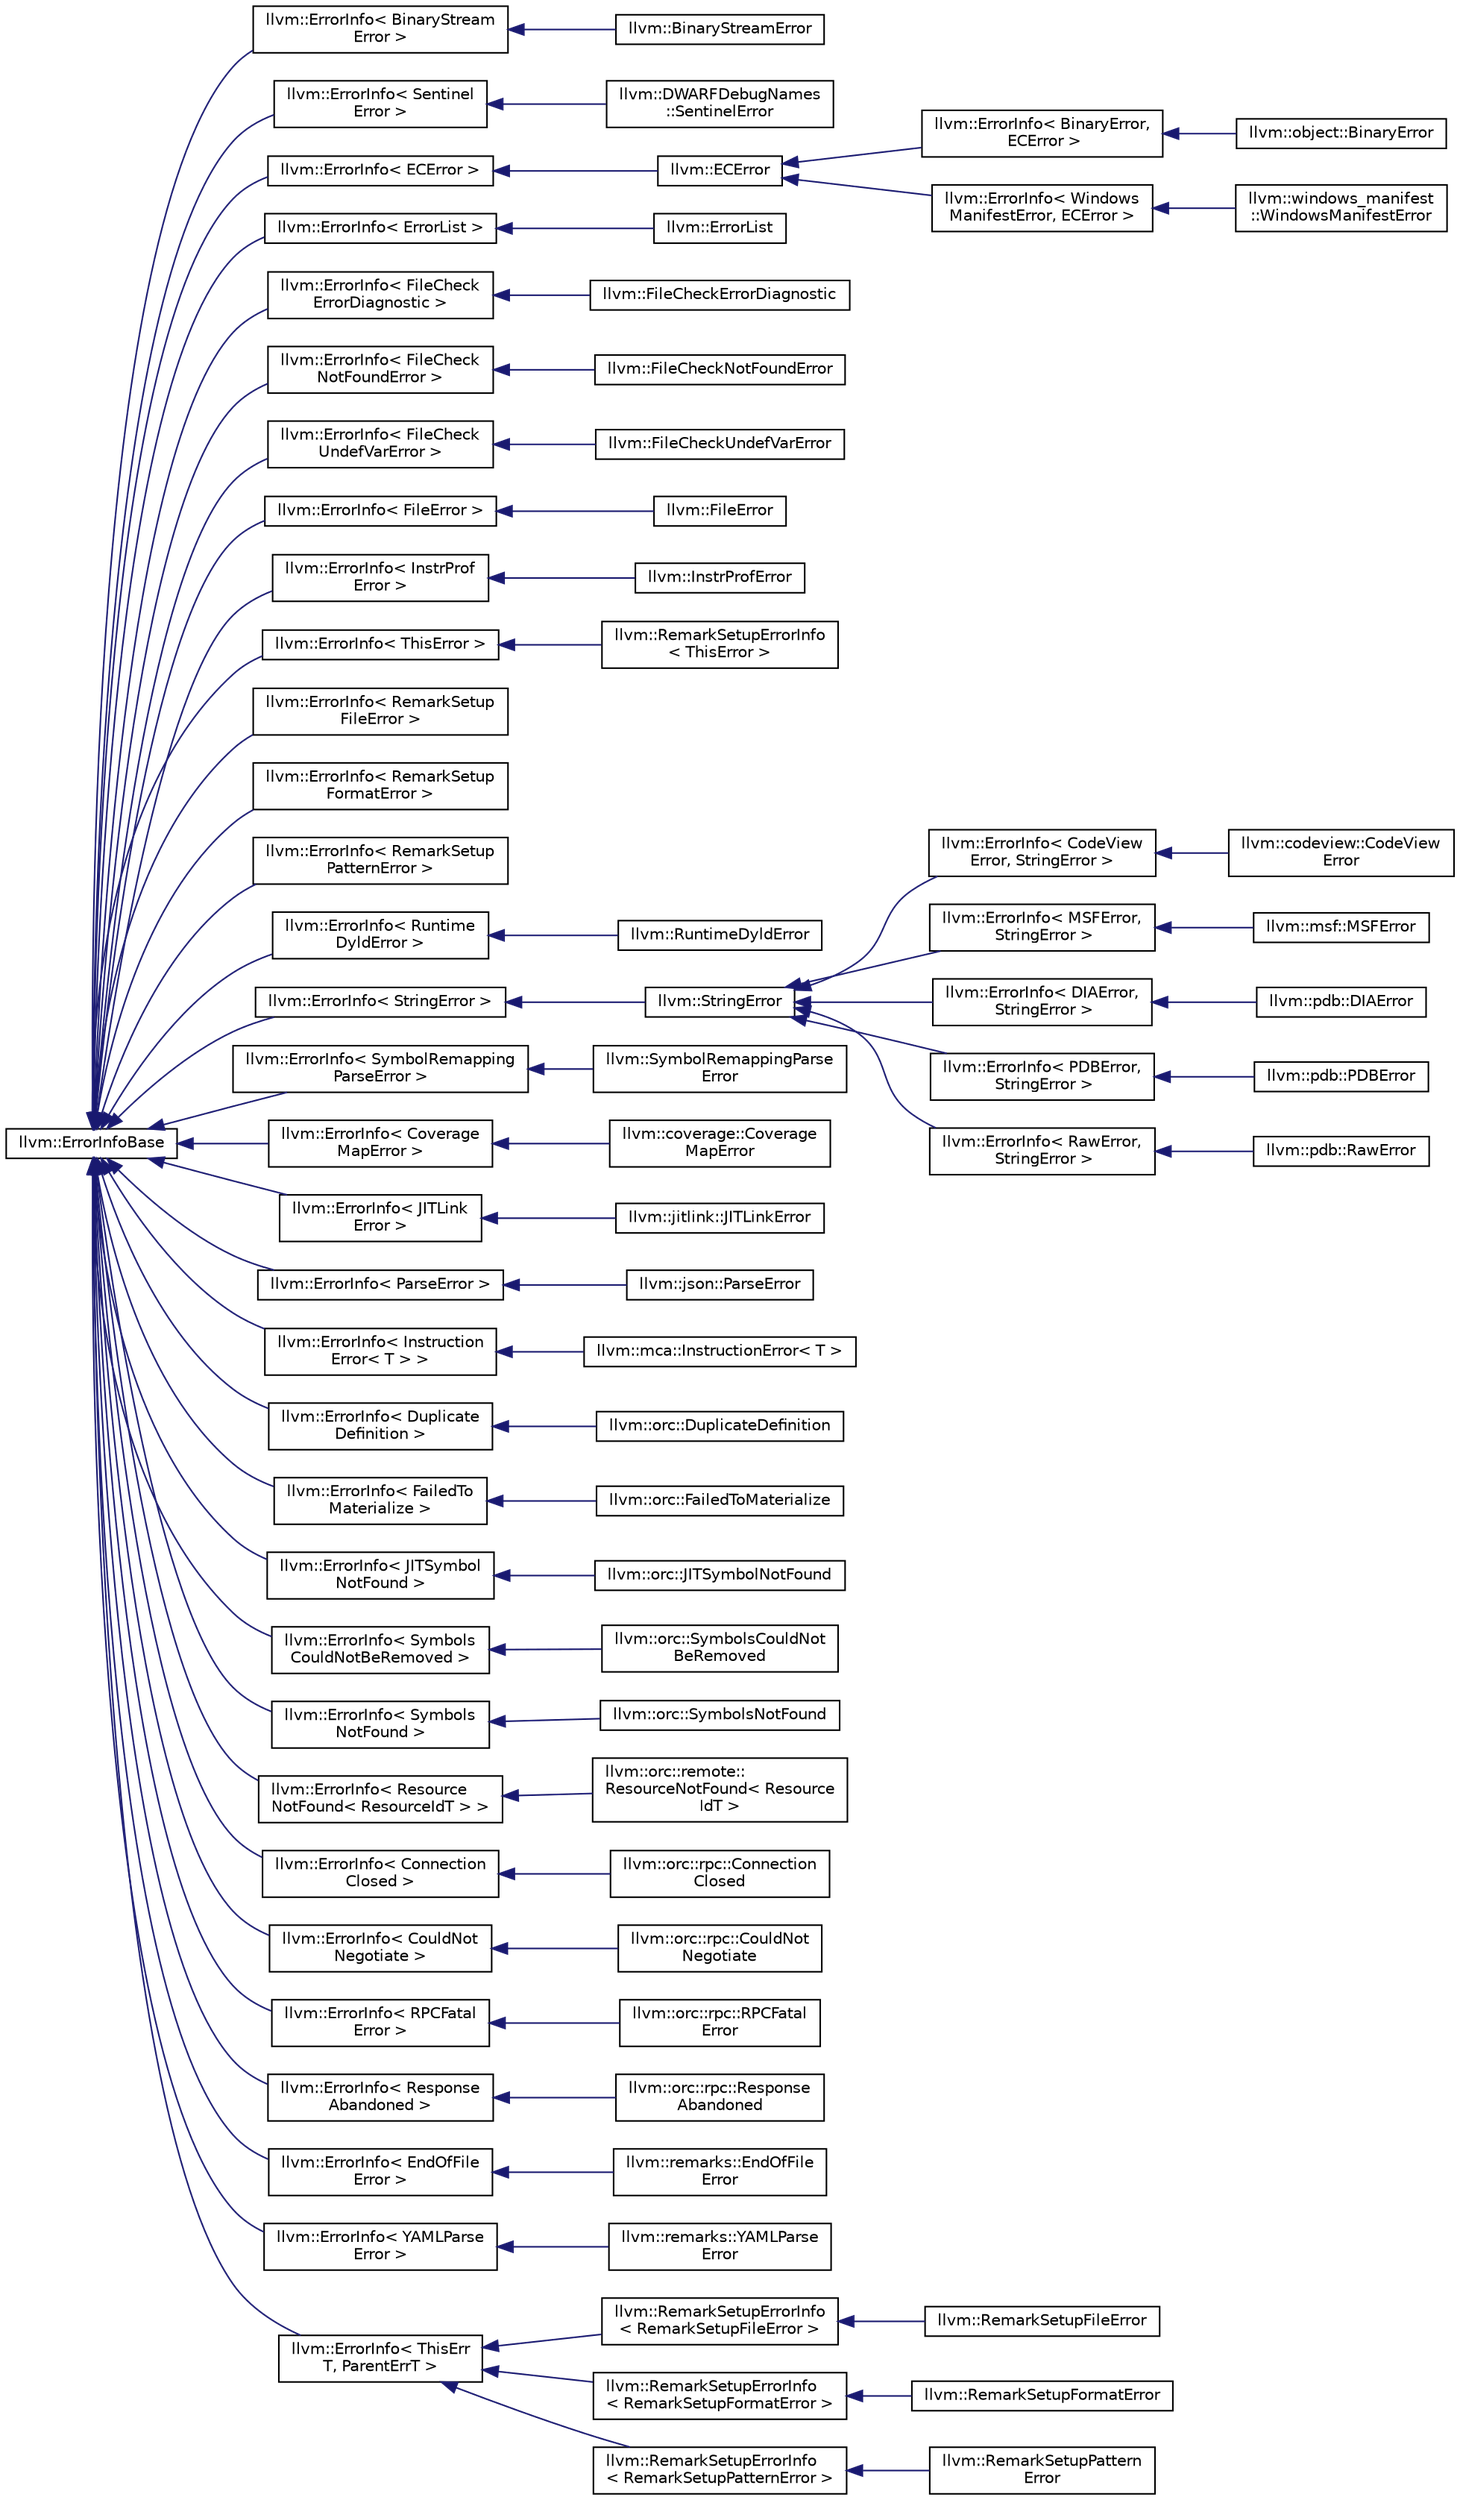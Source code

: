 digraph "Graphical Class Hierarchy"
{
 // LATEX_PDF_SIZE
  bgcolor="transparent";
  edge [fontname="Helvetica",fontsize="10",labelfontname="Helvetica",labelfontsize="10"];
  node [fontname="Helvetica",fontsize="10",shape="box"];
  rankdir="LR";
  Node0 [label="llvm::ErrorInfoBase",height=0.2,width=0.4,color="black",URL="$classllvm_1_1ErrorInfoBase.html",tooltip="Base class for error info classes."];
  Node0 -> Node1 [dir="back",color="midnightblue",fontsize="10",style="solid",fontname="Helvetica"];
  Node1 [label="llvm::ErrorInfo\< BinaryStream\lError \>",height=0.2,width=0.4,color="black",URL="$classllvm_1_1ErrorInfo.html",tooltip=" "];
  Node1 -> Node2 [dir="back",color="midnightblue",fontsize="10",style="solid",fontname="Helvetica"];
  Node2 [label="llvm::BinaryStreamError",height=0.2,width=0.4,color="black",URL="$classllvm_1_1BinaryStreamError.html",tooltip="Base class for errors originating when parsing raw PDB files."];
  Node0 -> Node3 [dir="back",color="midnightblue",fontsize="10",style="solid",fontname="Helvetica"];
  Node3 [label="llvm::ErrorInfo\< Sentinel\lError \>",height=0.2,width=0.4,color="black",URL="$classllvm_1_1ErrorInfo.html",tooltip=" "];
  Node3 -> Node4 [dir="back",color="midnightblue",fontsize="10",style="solid",fontname="Helvetica"];
  Node4 [label="llvm::DWARFDebugNames\l::SentinelError",height=0.2,width=0.4,color="black",URL="$classllvm_1_1DWARFDebugNames_1_1SentinelError.html",tooltip="Error returned by NameIndex::getEntry to report it has reached the end of the entry list."];
  Node0 -> Node5 [dir="back",color="midnightblue",fontsize="10",style="solid",fontname="Helvetica"];
  Node5 [label="llvm::ErrorInfo\< ECError \>",height=0.2,width=0.4,color="black",URL="$classllvm_1_1ErrorInfo.html",tooltip=" "];
  Node5 -> Node6 [dir="back",color="midnightblue",fontsize="10",style="solid",fontname="Helvetica"];
  Node6 [label="llvm::ECError",height=0.2,width=0.4,color="black",URL="$classllvm_1_1ECError.html",tooltip="This class wraps a std::error_code in a Error."];
  Node6 -> Node7 [dir="back",color="midnightblue",fontsize="10",style="solid",fontname="Helvetica"];
  Node7 [label="llvm::ErrorInfo\< BinaryError,\l ECError \>",height=0.2,width=0.4,color="black",URL="$classllvm_1_1ErrorInfo.html",tooltip=" "];
  Node7 -> Node8 [dir="back",color="midnightblue",fontsize="10",style="solid",fontname="Helvetica"];
  Node8 [label="llvm::object::BinaryError",height=0.2,width=0.4,color="black",URL="$classllvm_1_1object_1_1BinaryError.html",tooltip="Base class for all errors indicating malformed binary files."];
  Node6 -> Node9 [dir="back",color="midnightblue",fontsize="10",style="solid",fontname="Helvetica"];
  Node9 [label="llvm::ErrorInfo\< Windows\lManifestError, ECError \>",height=0.2,width=0.4,color="black",URL="$classllvm_1_1ErrorInfo.html",tooltip=" "];
  Node9 -> Node10 [dir="back",color="midnightblue",fontsize="10",style="solid",fontname="Helvetica"];
  Node10 [label="llvm::windows_manifest\l::WindowsManifestError",height=0.2,width=0.4,color="black",URL="$classllvm_1_1windows__manifest_1_1WindowsManifestError.html",tooltip=" "];
  Node0 -> Node11 [dir="back",color="midnightblue",fontsize="10",style="solid",fontname="Helvetica"];
  Node11 [label="llvm::ErrorInfo\< ErrorList \>",height=0.2,width=0.4,color="black",URL="$classllvm_1_1ErrorInfo.html",tooltip=" "];
  Node11 -> Node12 [dir="back",color="midnightblue",fontsize="10",style="solid",fontname="Helvetica"];
  Node12 [label="llvm::ErrorList",height=0.2,width=0.4,color="black",URL="$classllvm_1_1ErrorList.html",tooltip="Special ErrorInfo subclass representing a list of ErrorInfos."];
  Node0 -> Node13 [dir="back",color="midnightblue",fontsize="10",style="solid",fontname="Helvetica"];
  Node13 [label="llvm::ErrorInfo\< FileCheck\lErrorDiagnostic \>",height=0.2,width=0.4,color="black",URL="$classllvm_1_1ErrorInfo.html",tooltip=" "];
  Node13 -> Node14 [dir="back",color="midnightblue",fontsize="10",style="solid",fontname="Helvetica"];
  Node14 [label="llvm::FileCheckErrorDiagnostic",height=0.2,width=0.4,color="black",URL="$classllvm_1_1FileCheckErrorDiagnostic.html",tooltip="Class to represent an error holding a diagnostic with location information used when printing it."];
  Node0 -> Node15 [dir="back",color="midnightblue",fontsize="10",style="solid",fontname="Helvetica"];
  Node15 [label="llvm::ErrorInfo\< FileCheck\lNotFoundError \>",height=0.2,width=0.4,color="black",URL="$classllvm_1_1ErrorInfo.html",tooltip=" "];
  Node15 -> Node16 [dir="back",color="midnightblue",fontsize="10",style="solid",fontname="Helvetica"];
  Node16 [label="llvm::FileCheckNotFoundError",height=0.2,width=0.4,color="black",URL="$classllvm_1_1FileCheckNotFoundError.html",tooltip=" "];
  Node0 -> Node17 [dir="back",color="midnightblue",fontsize="10",style="solid",fontname="Helvetica"];
  Node17 [label="llvm::ErrorInfo\< FileCheck\lUndefVarError \>",height=0.2,width=0.4,color="black",URL="$classllvm_1_1ErrorInfo.html",tooltip=" "];
  Node17 -> Node18 [dir="back",color="midnightblue",fontsize="10",style="solid",fontname="Helvetica"];
  Node18 [label="llvm::FileCheckUndefVarError",height=0.2,width=0.4,color="black",URL="$classllvm_1_1FileCheckUndefVarError.html",tooltip="Class to represent an undefined variable error, which quotes that variable's name when printed."];
  Node0 -> Node19 [dir="back",color="midnightblue",fontsize="10",style="solid",fontname="Helvetica"];
  Node19 [label="llvm::ErrorInfo\< FileError \>",height=0.2,width=0.4,color="black",URL="$classllvm_1_1ErrorInfo.html",tooltip=" "];
  Node19 -> Node20 [dir="back",color="midnightblue",fontsize="10",style="solid",fontname="Helvetica"];
  Node20 [label="llvm::FileError",height=0.2,width=0.4,color="black",URL="$classllvm_1_1FileError.html",tooltip="This class wraps a filename and another Error."];
  Node0 -> Node21 [dir="back",color="midnightblue",fontsize="10",style="solid",fontname="Helvetica"];
  Node21 [label="llvm::ErrorInfo\< InstrProf\lError \>",height=0.2,width=0.4,color="black",URL="$classllvm_1_1ErrorInfo.html",tooltip=" "];
  Node21 -> Node22 [dir="back",color="midnightblue",fontsize="10",style="solid",fontname="Helvetica"];
  Node22 [label="llvm::InstrProfError",height=0.2,width=0.4,color="black",URL="$classllvm_1_1InstrProfError.html",tooltip=" "];
  Node0 -> Node23 [dir="back",color="midnightblue",fontsize="10",style="solid",fontname="Helvetica"];
  Node23 [label="llvm::ErrorInfo\< ThisError \>",height=0.2,width=0.4,color="black",URL="$classllvm_1_1ErrorInfo.html",tooltip=" "];
  Node23 -> Node24 [dir="back",color="midnightblue",fontsize="10",style="solid",fontname="Helvetica"];
  Node24 [label="llvm::RemarkSetupErrorInfo\l\< ThisError \>",height=0.2,width=0.4,color="black",URL="$structllvm_1_1RemarkSetupErrorInfo.html",tooltip=" "];
  Node0 -> Node25 [dir="back",color="midnightblue",fontsize="10",style="solid",fontname="Helvetica"];
  Node25 [label="llvm::ErrorInfo\< RemarkSetup\lFileError \>",height=0.2,width=0.4,color="black",URL="$classllvm_1_1ErrorInfo.html",tooltip=" "];
  Node0 -> Node26 [dir="back",color="midnightblue",fontsize="10",style="solid",fontname="Helvetica"];
  Node26 [label="llvm::ErrorInfo\< RemarkSetup\lFormatError \>",height=0.2,width=0.4,color="black",URL="$classllvm_1_1ErrorInfo.html",tooltip=" "];
  Node0 -> Node27 [dir="back",color="midnightblue",fontsize="10",style="solid",fontname="Helvetica"];
  Node27 [label="llvm::ErrorInfo\< RemarkSetup\lPatternError \>",height=0.2,width=0.4,color="black",URL="$classllvm_1_1ErrorInfo.html",tooltip=" "];
  Node0 -> Node28 [dir="back",color="midnightblue",fontsize="10",style="solid",fontname="Helvetica"];
  Node28 [label="llvm::ErrorInfo\< Runtime\lDyldError \>",height=0.2,width=0.4,color="black",URL="$classllvm_1_1ErrorInfo.html",tooltip=" "];
  Node28 -> Node29 [dir="back",color="midnightblue",fontsize="10",style="solid",fontname="Helvetica"];
  Node29 [label="llvm::RuntimeDyldError",height=0.2,width=0.4,color="black",URL="$classllvm_1_1RuntimeDyldError.html",tooltip="Base class for errors originating in RuntimeDyld, e.g."];
  Node0 -> Node30 [dir="back",color="midnightblue",fontsize="10",style="solid",fontname="Helvetica"];
  Node30 [label="llvm::ErrorInfo\< StringError \>",height=0.2,width=0.4,color="black",URL="$classllvm_1_1ErrorInfo.html",tooltip=" "];
  Node30 -> Node31 [dir="back",color="midnightblue",fontsize="10",style="solid",fontname="Helvetica"];
  Node31 [label="llvm::StringError",height=0.2,width=0.4,color="black",URL="$classllvm_1_1StringError.html",tooltip="This class wraps a string in an Error."];
  Node31 -> Node32 [dir="back",color="midnightblue",fontsize="10",style="solid",fontname="Helvetica"];
  Node32 [label="llvm::ErrorInfo\< CodeView\lError, StringError \>",height=0.2,width=0.4,color="black",URL="$classllvm_1_1ErrorInfo.html",tooltip=" "];
  Node32 -> Node33 [dir="back",color="midnightblue",fontsize="10",style="solid",fontname="Helvetica"];
  Node33 [label="llvm::codeview::CodeView\lError",height=0.2,width=0.4,color="black",URL="$classllvm_1_1codeview_1_1CodeViewError.html",tooltip="Base class for errors originating when parsing raw PDB files."];
  Node31 -> Node34 [dir="back",color="midnightblue",fontsize="10",style="solid",fontname="Helvetica"];
  Node34 [label="llvm::ErrorInfo\< MSFError,\l StringError \>",height=0.2,width=0.4,color="black",URL="$classllvm_1_1ErrorInfo.html",tooltip=" "];
  Node34 -> Node35 [dir="back",color="midnightblue",fontsize="10",style="solid",fontname="Helvetica"];
  Node35 [label="llvm::msf::MSFError",height=0.2,width=0.4,color="black",URL="$classllvm_1_1msf_1_1MSFError.html",tooltip="Base class for errors originating when parsing raw PDB files."];
  Node31 -> Node36 [dir="back",color="midnightblue",fontsize="10",style="solid",fontname="Helvetica"];
  Node36 [label="llvm::ErrorInfo\< DIAError,\l StringError \>",height=0.2,width=0.4,color="black",URL="$classllvm_1_1ErrorInfo.html",tooltip=" "];
  Node36 -> Node37 [dir="back",color="midnightblue",fontsize="10",style="solid",fontname="Helvetica"];
  Node37 [label="llvm::pdb::DIAError",height=0.2,width=0.4,color="black",URL="$classllvm_1_1pdb_1_1DIAError.html",tooltip="Base class for errors originating in DIA SDK, e.g. COM calls."];
  Node31 -> Node38 [dir="back",color="midnightblue",fontsize="10",style="solid",fontname="Helvetica"];
  Node38 [label="llvm::ErrorInfo\< PDBError,\l StringError \>",height=0.2,width=0.4,color="black",URL="$classllvm_1_1ErrorInfo.html",tooltip=" "];
  Node38 -> Node39 [dir="back",color="midnightblue",fontsize="10",style="solid",fontname="Helvetica"];
  Node39 [label="llvm::pdb::PDBError",height=0.2,width=0.4,color="black",URL="$classllvm_1_1pdb_1_1PDBError.html",tooltip="Base class for errors originating when parsing raw PDB files."];
  Node31 -> Node40 [dir="back",color="midnightblue",fontsize="10",style="solid",fontname="Helvetica"];
  Node40 [label="llvm::ErrorInfo\< RawError,\l StringError \>",height=0.2,width=0.4,color="black",URL="$classllvm_1_1ErrorInfo.html",tooltip=" "];
  Node40 -> Node41 [dir="back",color="midnightblue",fontsize="10",style="solid",fontname="Helvetica"];
  Node41 [label="llvm::pdb::RawError",height=0.2,width=0.4,color="black",URL="$classllvm_1_1pdb_1_1RawError.html",tooltip="Base class for errors originating when parsing raw PDB files."];
  Node0 -> Node42 [dir="back",color="midnightblue",fontsize="10",style="solid",fontname="Helvetica"];
  Node42 [label="llvm::ErrorInfo\< SymbolRemapping\lParseError \>",height=0.2,width=0.4,color="black",URL="$classllvm_1_1ErrorInfo.html",tooltip=" "];
  Node42 -> Node43 [dir="back",color="midnightblue",fontsize="10",style="solid",fontname="Helvetica"];
  Node43 [label="llvm::SymbolRemappingParse\lError",height=0.2,width=0.4,color="black",URL="$classllvm_1_1SymbolRemappingParseError.html",tooltip=" "];
  Node0 -> Node44 [dir="back",color="midnightblue",fontsize="10",style="solid",fontname="Helvetica"];
  Node44 [label="llvm::ErrorInfo\< Coverage\lMapError \>",height=0.2,width=0.4,color="black",URL="$classllvm_1_1ErrorInfo.html",tooltip=" "];
  Node44 -> Node45 [dir="back",color="midnightblue",fontsize="10",style="solid",fontname="Helvetica"];
  Node45 [label="llvm::coverage::Coverage\lMapError",height=0.2,width=0.4,color="black",URL="$classllvm_1_1coverage_1_1CoverageMapError.html",tooltip=" "];
  Node0 -> Node46 [dir="back",color="midnightblue",fontsize="10",style="solid",fontname="Helvetica"];
  Node46 [label="llvm::ErrorInfo\< JITLink\lError \>",height=0.2,width=0.4,color="black",URL="$classllvm_1_1ErrorInfo.html",tooltip=" "];
  Node46 -> Node47 [dir="back",color="midnightblue",fontsize="10",style="solid",fontname="Helvetica"];
  Node47 [label="llvm::jitlink::JITLinkError",height=0.2,width=0.4,color="black",URL="$classllvm_1_1jitlink_1_1JITLinkError.html",tooltip="Base class for errors originating in JIT linker, e.g."];
  Node0 -> Node48 [dir="back",color="midnightblue",fontsize="10",style="solid",fontname="Helvetica"];
  Node48 [label="llvm::ErrorInfo\< ParseError \>",height=0.2,width=0.4,color="black",URL="$classllvm_1_1ErrorInfo.html",tooltip=" "];
  Node48 -> Node49 [dir="back",color="midnightblue",fontsize="10",style="solid",fontname="Helvetica"];
  Node49 [label="llvm::json::ParseError",height=0.2,width=0.4,color="black",URL="$classllvm_1_1json_1_1ParseError.html",tooltip=" "];
  Node0 -> Node50 [dir="back",color="midnightblue",fontsize="10",style="solid",fontname="Helvetica"];
  Node50 [label="llvm::ErrorInfo\< Instruction\lError\< T \> \>",height=0.2,width=0.4,color="black",URL="$classllvm_1_1ErrorInfo.html",tooltip=" "];
  Node50 -> Node51 [dir="back",color="midnightblue",fontsize="10",style="solid",fontname="Helvetica"];
  Node51 [label="llvm::mca::InstructionError\< T \>",height=0.2,width=0.4,color="black",URL="$classllvm_1_1mca_1_1InstructionError.html",tooltip=" "];
  Node0 -> Node52 [dir="back",color="midnightblue",fontsize="10",style="solid",fontname="Helvetica"];
  Node52 [label="llvm::ErrorInfo\< Duplicate\lDefinition \>",height=0.2,width=0.4,color="black",URL="$classllvm_1_1ErrorInfo.html",tooltip=" "];
  Node52 -> Node53 [dir="back",color="midnightblue",fontsize="10",style="solid",fontname="Helvetica"];
  Node53 [label="llvm::orc::DuplicateDefinition",height=0.2,width=0.4,color="black",URL="$classllvm_1_1orc_1_1DuplicateDefinition.html",tooltip=" "];
  Node0 -> Node54 [dir="back",color="midnightblue",fontsize="10",style="solid",fontname="Helvetica"];
  Node54 [label="llvm::ErrorInfo\< FailedTo\lMaterialize \>",height=0.2,width=0.4,color="black",URL="$classllvm_1_1ErrorInfo.html",tooltip=" "];
  Node54 -> Node55 [dir="back",color="midnightblue",fontsize="10",style="solid",fontname="Helvetica"];
  Node55 [label="llvm::orc::FailedToMaterialize",height=0.2,width=0.4,color="black",URL="$classllvm_1_1orc_1_1FailedToMaterialize.html",tooltip="Used to notify a JITDylib that the given set of symbols failed to materialize."];
  Node0 -> Node56 [dir="back",color="midnightblue",fontsize="10",style="solid",fontname="Helvetica"];
  Node56 [label="llvm::ErrorInfo\< JITSymbol\lNotFound \>",height=0.2,width=0.4,color="black",URL="$classllvm_1_1ErrorInfo.html",tooltip=" "];
  Node56 -> Node57 [dir="back",color="midnightblue",fontsize="10",style="solid",fontname="Helvetica"];
  Node57 [label="llvm::orc::JITSymbolNotFound",height=0.2,width=0.4,color="black",URL="$classllvm_1_1orc_1_1JITSymbolNotFound.html",tooltip=" "];
  Node0 -> Node58 [dir="back",color="midnightblue",fontsize="10",style="solid",fontname="Helvetica"];
  Node58 [label="llvm::ErrorInfo\< Symbols\lCouldNotBeRemoved \>",height=0.2,width=0.4,color="black",URL="$classllvm_1_1ErrorInfo.html",tooltip=" "];
  Node58 -> Node59 [dir="back",color="midnightblue",fontsize="10",style="solid",fontname="Helvetica"];
  Node59 [label="llvm::orc::SymbolsCouldNot\lBeRemoved",height=0.2,width=0.4,color="black",URL="$classllvm_1_1orc_1_1SymbolsCouldNotBeRemoved.html",tooltip="Used to notify clients that a set of symbols could not be removed."];
  Node0 -> Node60 [dir="back",color="midnightblue",fontsize="10",style="solid",fontname="Helvetica"];
  Node60 [label="llvm::ErrorInfo\< Symbols\lNotFound \>",height=0.2,width=0.4,color="black",URL="$classllvm_1_1ErrorInfo.html",tooltip=" "];
  Node60 -> Node61 [dir="back",color="midnightblue",fontsize="10",style="solid",fontname="Helvetica"];
  Node61 [label="llvm::orc::SymbolsNotFound",height=0.2,width=0.4,color="black",URL="$classllvm_1_1orc_1_1SymbolsNotFound.html",tooltip="Used to notify clients when symbols can not be found during a lookup."];
  Node0 -> Node62 [dir="back",color="midnightblue",fontsize="10",style="solid",fontname="Helvetica"];
  Node62 [label="llvm::ErrorInfo\< Resource\lNotFound\< ResourceIdT \> \>",height=0.2,width=0.4,color="black",URL="$classllvm_1_1ErrorInfo.html",tooltip=" "];
  Node62 -> Node63 [dir="back",color="midnightblue",fontsize="10",style="solid",fontname="Helvetica"];
  Node63 [label="llvm::orc::remote::\lResourceNotFound\< Resource\lIdT \>",height=0.2,width=0.4,color="black",URL="$classllvm_1_1orc_1_1remote_1_1ResourceNotFound.html",tooltip="Template error for missing resources."];
  Node0 -> Node64 [dir="back",color="midnightblue",fontsize="10",style="solid",fontname="Helvetica"];
  Node64 [label="llvm::ErrorInfo\< Connection\lClosed \>",height=0.2,width=0.4,color="black",URL="$classllvm_1_1ErrorInfo.html",tooltip=" "];
  Node64 -> Node65 [dir="back",color="midnightblue",fontsize="10",style="solid",fontname="Helvetica"];
  Node65 [label="llvm::orc::rpc::Connection\lClosed",height=0.2,width=0.4,color="black",URL="$classllvm_1_1orc_1_1rpc_1_1ConnectionClosed.html",tooltip="RPCConnectionClosed is returned from RPC operations if the RPC connection has already been closed due..."];
  Node0 -> Node66 [dir="back",color="midnightblue",fontsize="10",style="solid",fontname="Helvetica"];
  Node66 [label="llvm::ErrorInfo\< CouldNot\lNegotiate \>",height=0.2,width=0.4,color="black",URL="$classllvm_1_1ErrorInfo.html",tooltip=" "];
  Node66 -> Node67 [dir="back",color="midnightblue",fontsize="10",style="solid",fontname="Helvetica"];
  Node67 [label="llvm::orc::rpc::CouldNot\lNegotiate",height=0.2,width=0.4,color="black",URL="$classllvm_1_1orc_1_1rpc_1_1CouldNotNegotiate.html",tooltip="This error is returned if the remote does not have a handler installed for the given RPC function."];
  Node0 -> Node68 [dir="back",color="midnightblue",fontsize="10",style="solid",fontname="Helvetica"];
  Node68 [label="llvm::ErrorInfo\< RPCFatal\lError \>",height=0.2,width=0.4,color="black",URL="$classllvm_1_1ErrorInfo.html",tooltip=" "];
  Node68 -> Node69 [dir="back",color="midnightblue",fontsize="10",style="solid",fontname="Helvetica"];
  Node69 [label="llvm::orc::rpc::RPCFatal\lError",height=0.2,width=0.4,color="black",URL="$classllvm_1_1orc_1_1rpc_1_1RPCFatalError.html",tooltip="Base class of all fatal RPC errors (those that necessarily result in the termination of the RPC sessi..."];
  Node0 -> Node70 [dir="back",color="midnightblue",fontsize="10",style="solid",fontname="Helvetica"];
  Node70 [label="llvm::ErrorInfo\< Response\lAbandoned \>",height=0.2,width=0.4,color="black",URL="$classllvm_1_1ErrorInfo.html",tooltip=" "];
  Node70 -> Node71 [dir="back",color="midnightblue",fontsize="10",style="solid",fontname="Helvetica"];
  Node71 [label="llvm::orc::rpc::Response\lAbandoned",height=0.2,width=0.4,color="black",URL="$classllvm_1_1orc_1_1rpc_1_1ResponseAbandoned.html",tooltip="This non-fatal error will be passed to asynchronous result handlers in place of a result if the conne..."];
  Node0 -> Node72 [dir="back",color="midnightblue",fontsize="10",style="solid",fontname="Helvetica"];
  Node72 [label="llvm::ErrorInfo\< EndOfFile\lError \>",height=0.2,width=0.4,color="black",URL="$classllvm_1_1ErrorInfo.html",tooltip=" "];
  Node72 -> Node73 [dir="back",color="midnightblue",fontsize="10",style="solid",fontname="Helvetica"];
  Node73 [label="llvm::remarks::EndOfFile\lError",height=0.2,width=0.4,color="black",URL="$classllvm_1_1remarks_1_1EndOfFileError.html",tooltip=" "];
  Node0 -> Node74 [dir="back",color="midnightblue",fontsize="10",style="solid",fontname="Helvetica"];
  Node74 [label="llvm::ErrorInfo\< YAMLParse\lError \>",height=0.2,width=0.4,color="black",URL="$classllvm_1_1ErrorInfo.html",tooltip=" "];
  Node74 -> Node75 [dir="back",color="midnightblue",fontsize="10",style="solid",fontname="Helvetica"];
  Node75 [label="llvm::remarks::YAMLParse\lError",height=0.2,width=0.4,color="black",URL="$classllvm_1_1remarks_1_1YAMLParseError.html",tooltip=" "];
  Node0 -> Node76 [dir="back",color="midnightblue",fontsize="10",style="solid",fontname="Helvetica"];
  Node76 [label="llvm::ErrorInfo\< ThisErr\lT, ParentErrT \>",height=0.2,width=0.4,color="black",URL="$classllvm_1_1ErrorInfo.html",tooltip="Base class for user error types."];
  Node76 -> Node77 [dir="back",color="midnightblue",fontsize="10",style="solid",fontname="Helvetica"];
  Node77 [label="llvm::RemarkSetupErrorInfo\l\< RemarkSetupFileError \>",height=0.2,width=0.4,color="black",URL="$structllvm_1_1RemarkSetupErrorInfo.html",tooltip=" "];
  Node77 -> Node78 [dir="back",color="midnightblue",fontsize="10",style="solid",fontname="Helvetica"];
  Node78 [label="llvm::RemarkSetupFileError",height=0.2,width=0.4,color="black",URL="$structllvm_1_1RemarkSetupFileError.html",tooltip=" "];
  Node76 -> Node79 [dir="back",color="midnightblue",fontsize="10",style="solid",fontname="Helvetica"];
  Node79 [label="llvm::RemarkSetupErrorInfo\l\< RemarkSetupFormatError \>",height=0.2,width=0.4,color="black",URL="$structllvm_1_1RemarkSetupErrorInfo.html",tooltip=" "];
  Node79 -> Node80 [dir="back",color="midnightblue",fontsize="10",style="solid",fontname="Helvetica"];
  Node80 [label="llvm::RemarkSetupFormatError",height=0.2,width=0.4,color="black",URL="$structllvm_1_1RemarkSetupFormatError.html",tooltip=" "];
  Node76 -> Node81 [dir="back",color="midnightblue",fontsize="10",style="solid",fontname="Helvetica"];
  Node81 [label="llvm::RemarkSetupErrorInfo\l\< RemarkSetupPatternError \>",height=0.2,width=0.4,color="black",URL="$structllvm_1_1RemarkSetupErrorInfo.html",tooltip=" "];
  Node81 -> Node82 [dir="back",color="midnightblue",fontsize="10",style="solid",fontname="Helvetica"];
  Node82 [label="llvm::RemarkSetupPattern\lError",height=0.2,width=0.4,color="black",URL="$structllvm_1_1RemarkSetupPatternError.html",tooltip=" "];
}
